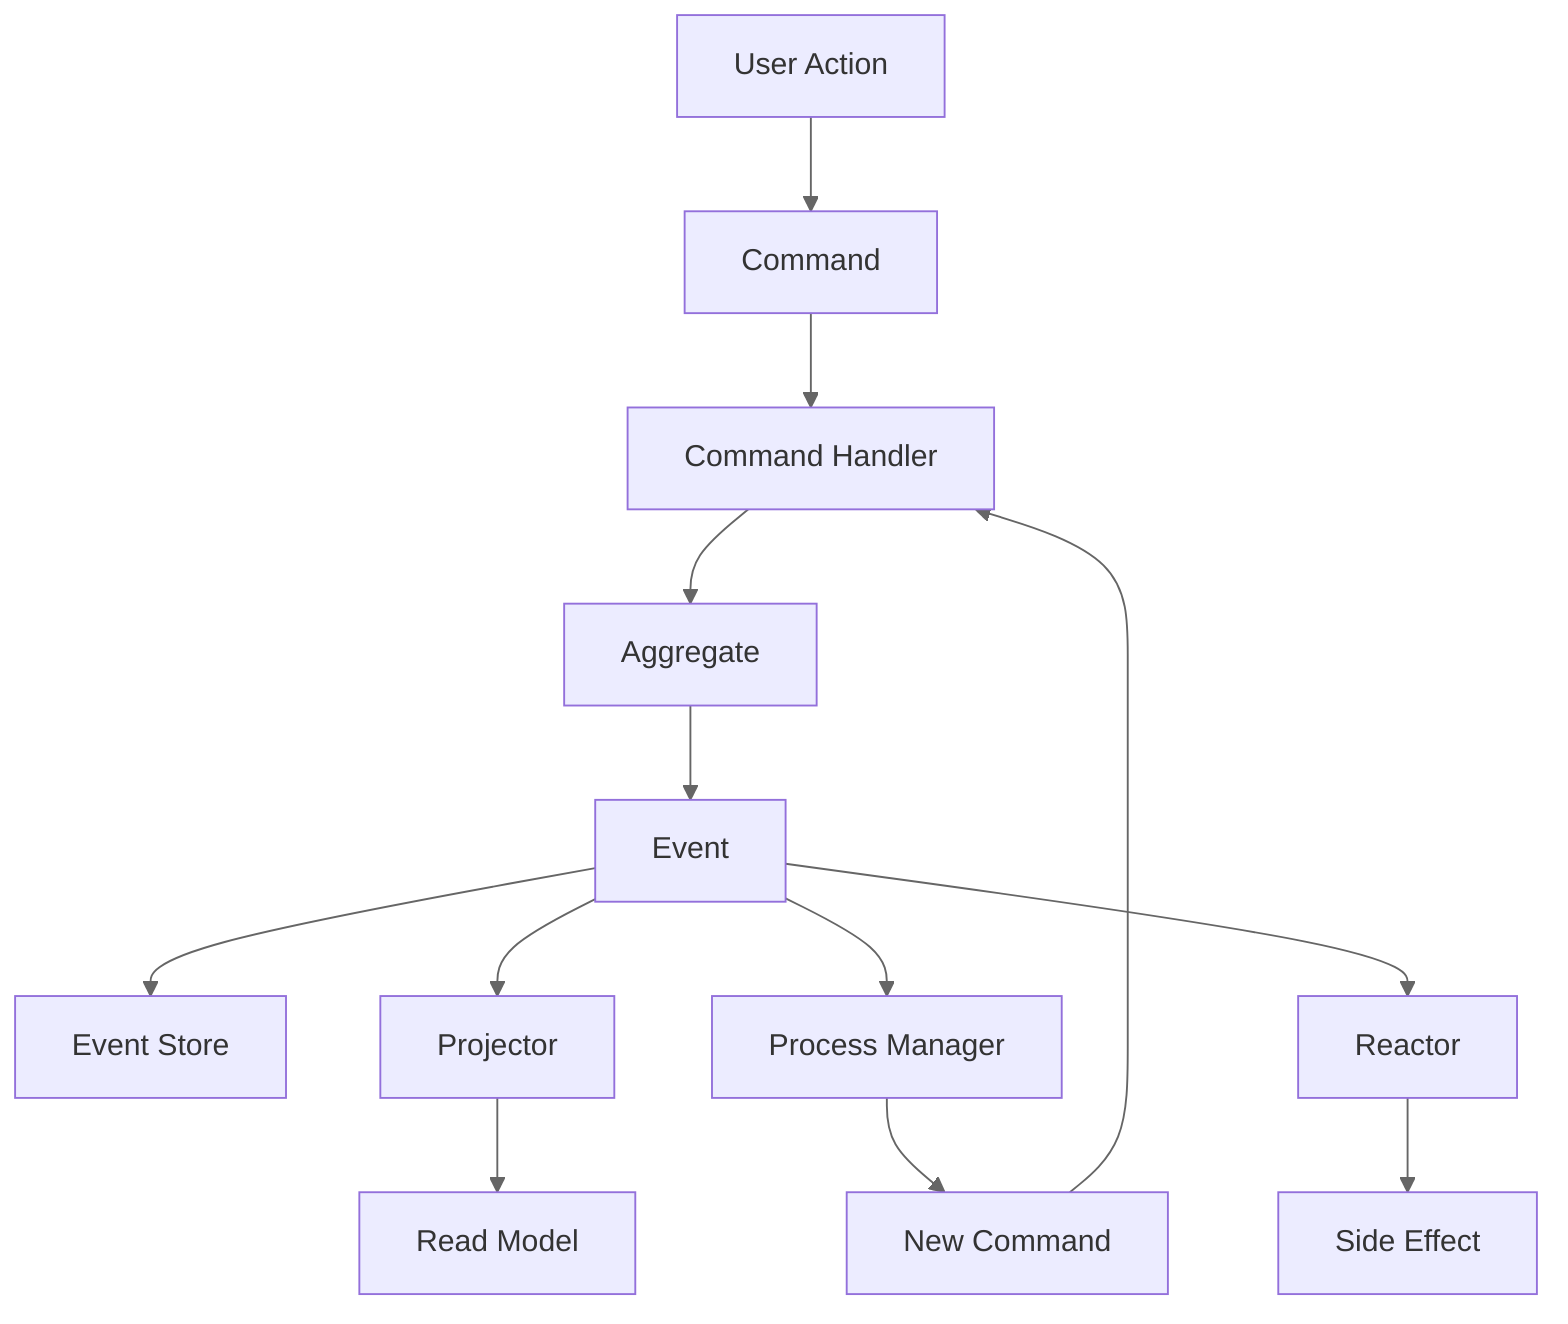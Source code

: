 %%{init: {'theme': 'default', 'themeVariables': { 'primaryColor': '#f5f5f5', 'primaryTextColor': '#333333', 'primaryBorderColor': '#cccccc', 'lineColor': '#666666', 'secondaryColor': '#f0f0f0', 'tertiaryColor': '#ffffff' }}}%%
graph TD
    A[User Action] --> B[Command]
    B --> C[Command Handler]
    C --> D[Aggregate]
    D --> E[Event]
    E --> F[Event Store]
    E --> G[Projector]
    G --> H[Read Model]
    E --> I[Process Manager]
    I --> J[New Command]
    J --> C
    E --> K[Reactor]
    K --> L[Side Effect]